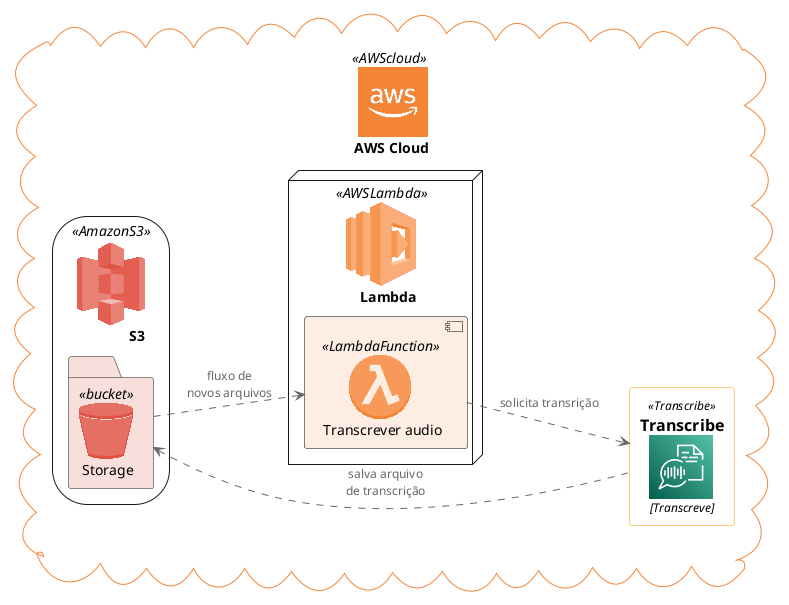 @startuml transcribe_audio

!theme _none_

!include <aws/common>
!include <aws/General/AWSCloud/AWSCloud>
!include <aws/Compute/AWSLambda/AWSLambda>
!include <aws/Storage/AmazonS3/AmazonS3>
!include <aws/Compute/AWSLambda/LambdaFunction/LambdaFunction>
!include <aws/Storage/AmazonS3/bucket/bucket>

!include <awslib/AWSCommon>
!include <awslib/MachineLearning/Transcribe>


left to right direction


AWSCLOUD(AWS, "AWS Cloud", cloud) {
  
  AWSLAMBDA(apiFunctions, "Lambda") {
    LAMBDAFUNCTION(transcribeAudio, "Transcrever audio")
  }

  AMAZONS3(s3, "S3") {
    BUCKET(storage, "Storage")
  }

  Transcribe(transcribe, "Transcribe", "Transcreve")

}

storage ..> transcribeAudio : fluxo de\nnovos arquivos
transcribeAudio ..> transcribe : solicita transrição
transcribe .up.> storage : salva arquivo\nde transcrição

@enduml
